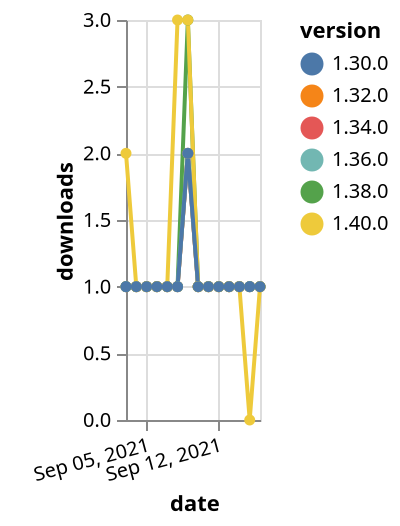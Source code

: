 {"$schema": "https://vega.github.io/schema/vega-lite/v5.json", "description": "A simple bar chart with embedded data.", "data": {"values": [{"date": "2021-09-03", "total": 163, "delta": 1, "version": "1.34.0"}, {"date": "2021-09-04", "total": 164, "delta": 1, "version": "1.34.0"}, {"date": "2021-09-05", "total": 165, "delta": 1, "version": "1.34.0"}, {"date": "2021-09-06", "total": 166, "delta": 1, "version": "1.34.0"}, {"date": "2021-09-07", "total": 167, "delta": 1, "version": "1.34.0"}, {"date": "2021-09-08", "total": 168, "delta": 1, "version": "1.34.0"}, {"date": "2021-09-09", "total": 170, "delta": 2, "version": "1.34.0"}, {"date": "2021-09-10", "total": 171, "delta": 1, "version": "1.34.0"}, {"date": "2021-09-11", "total": 172, "delta": 1, "version": "1.34.0"}, {"date": "2021-09-12", "total": 173, "delta": 1, "version": "1.34.0"}, {"date": "2021-09-13", "total": 174, "delta": 1, "version": "1.34.0"}, {"date": "2021-09-14", "total": 175, "delta": 1, "version": "1.34.0"}, {"date": "2021-09-15", "total": 176, "delta": 1, "version": "1.34.0"}, {"date": "2021-09-16", "total": 177, "delta": 1, "version": "1.34.0"}, {"date": "2021-09-03", "total": 183, "delta": 1, "version": "1.32.0"}, {"date": "2021-09-04", "total": 184, "delta": 1, "version": "1.32.0"}, {"date": "2021-09-05", "total": 185, "delta": 1, "version": "1.32.0"}, {"date": "2021-09-06", "total": 186, "delta": 1, "version": "1.32.0"}, {"date": "2021-09-07", "total": 187, "delta": 1, "version": "1.32.0"}, {"date": "2021-09-08", "total": 188, "delta": 1, "version": "1.32.0"}, {"date": "2021-09-09", "total": 190, "delta": 2, "version": "1.32.0"}, {"date": "2021-09-10", "total": 191, "delta": 1, "version": "1.32.0"}, {"date": "2021-09-11", "total": 192, "delta": 1, "version": "1.32.0"}, {"date": "2021-09-12", "total": 193, "delta": 1, "version": "1.32.0"}, {"date": "2021-09-13", "total": 194, "delta": 1, "version": "1.32.0"}, {"date": "2021-09-14", "total": 195, "delta": 1, "version": "1.32.0"}, {"date": "2021-09-15", "total": 196, "delta": 1, "version": "1.32.0"}, {"date": "2021-09-16", "total": 197, "delta": 1, "version": "1.32.0"}, {"date": "2021-09-03", "total": 175, "delta": 1, "version": "1.38.0"}, {"date": "2021-09-04", "total": 176, "delta": 1, "version": "1.38.0"}, {"date": "2021-09-05", "total": 177, "delta": 1, "version": "1.38.0"}, {"date": "2021-09-06", "total": 178, "delta": 1, "version": "1.38.0"}, {"date": "2021-09-07", "total": 179, "delta": 1, "version": "1.38.0"}, {"date": "2021-09-08", "total": 180, "delta": 1, "version": "1.38.0"}, {"date": "2021-09-09", "total": 183, "delta": 3, "version": "1.38.0"}, {"date": "2021-09-10", "total": 184, "delta": 1, "version": "1.38.0"}, {"date": "2021-09-11", "total": 185, "delta": 1, "version": "1.38.0"}, {"date": "2021-09-12", "total": 186, "delta": 1, "version": "1.38.0"}, {"date": "2021-09-13", "total": 187, "delta": 1, "version": "1.38.0"}, {"date": "2021-09-14", "total": 188, "delta": 1, "version": "1.38.0"}, {"date": "2021-09-15", "total": 189, "delta": 1, "version": "1.38.0"}, {"date": "2021-09-16", "total": 190, "delta": 1, "version": "1.38.0"}, {"date": "2021-09-03", "total": 144, "delta": 1, "version": "1.36.0"}, {"date": "2021-09-04", "total": 145, "delta": 1, "version": "1.36.0"}, {"date": "2021-09-05", "total": 146, "delta": 1, "version": "1.36.0"}, {"date": "2021-09-06", "total": 147, "delta": 1, "version": "1.36.0"}, {"date": "2021-09-07", "total": 148, "delta": 1, "version": "1.36.0"}, {"date": "2021-09-08", "total": 149, "delta": 1, "version": "1.36.0"}, {"date": "2021-09-09", "total": 151, "delta": 2, "version": "1.36.0"}, {"date": "2021-09-10", "total": 152, "delta": 1, "version": "1.36.0"}, {"date": "2021-09-11", "total": 153, "delta": 1, "version": "1.36.0"}, {"date": "2021-09-12", "total": 154, "delta": 1, "version": "1.36.0"}, {"date": "2021-09-13", "total": 155, "delta": 1, "version": "1.36.0"}, {"date": "2021-09-14", "total": 156, "delta": 1, "version": "1.36.0"}, {"date": "2021-09-15", "total": 157, "delta": 1, "version": "1.36.0"}, {"date": "2021-09-16", "total": 158, "delta": 1, "version": "1.36.0"}, {"date": "2021-09-03", "total": 124, "delta": 2, "version": "1.40.0"}, {"date": "2021-09-04", "total": 125, "delta": 1, "version": "1.40.0"}, {"date": "2021-09-05", "total": 126, "delta": 1, "version": "1.40.0"}, {"date": "2021-09-06", "total": 127, "delta": 1, "version": "1.40.0"}, {"date": "2021-09-07", "total": 128, "delta": 1, "version": "1.40.0"}, {"date": "2021-09-08", "total": 131, "delta": 3, "version": "1.40.0"}, {"date": "2021-09-09", "total": 134, "delta": 3, "version": "1.40.0"}, {"date": "2021-09-10", "total": 135, "delta": 1, "version": "1.40.0"}, {"date": "2021-09-11", "total": 136, "delta": 1, "version": "1.40.0"}, {"date": "2021-09-12", "total": 137, "delta": 1, "version": "1.40.0"}, {"date": "2021-09-13", "total": 138, "delta": 1, "version": "1.40.0"}, {"date": "2021-09-14", "total": 139, "delta": 1, "version": "1.40.0"}, {"date": "2021-09-15", "total": 139, "delta": 0, "version": "1.40.0"}, {"date": "2021-09-16", "total": 140, "delta": 1, "version": "1.40.0"}, {"date": "2021-09-03", "total": 227, "delta": 1, "version": "1.30.0"}, {"date": "2021-09-04", "total": 228, "delta": 1, "version": "1.30.0"}, {"date": "2021-09-05", "total": 229, "delta": 1, "version": "1.30.0"}, {"date": "2021-09-06", "total": 230, "delta": 1, "version": "1.30.0"}, {"date": "2021-09-07", "total": 231, "delta": 1, "version": "1.30.0"}, {"date": "2021-09-08", "total": 232, "delta": 1, "version": "1.30.0"}, {"date": "2021-09-09", "total": 234, "delta": 2, "version": "1.30.0"}, {"date": "2021-09-10", "total": 235, "delta": 1, "version": "1.30.0"}, {"date": "2021-09-11", "total": 236, "delta": 1, "version": "1.30.0"}, {"date": "2021-09-12", "total": 237, "delta": 1, "version": "1.30.0"}, {"date": "2021-09-13", "total": 238, "delta": 1, "version": "1.30.0"}, {"date": "2021-09-14", "total": 239, "delta": 1, "version": "1.30.0"}, {"date": "2021-09-15", "total": 240, "delta": 1, "version": "1.30.0"}, {"date": "2021-09-16", "total": 241, "delta": 1, "version": "1.30.0"}]}, "width": "container", "mark": {"type": "line", "point": {"filled": true}}, "encoding": {"x": {"field": "date", "type": "temporal", "timeUnit": "yearmonthdate", "title": "date", "axis": {"labelAngle": -15}}, "y": {"field": "delta", "type": "quantitative", "title": "downloads"}, "color": {"field": "version", "type": "nominal"}, "tooltip": {"field": "delta"}}}